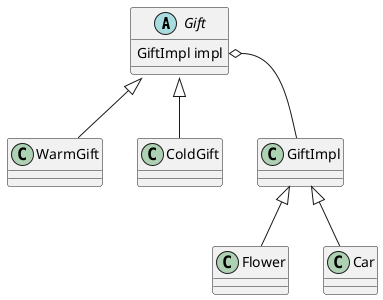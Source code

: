@startuml
'https://plantuml.com/class-diagram

abstract class Gift{
   GiftImpl impl
}

class WarmGift
class ColdGift

class GiftImpl
class Flower
class Car

Gift::impl o-- GiftImpl

Gift <|-- WarmGift
Gift <|-- ColdGift
GiftImpl <|-- Flower
GiftImpl <|-- Car
@enduml